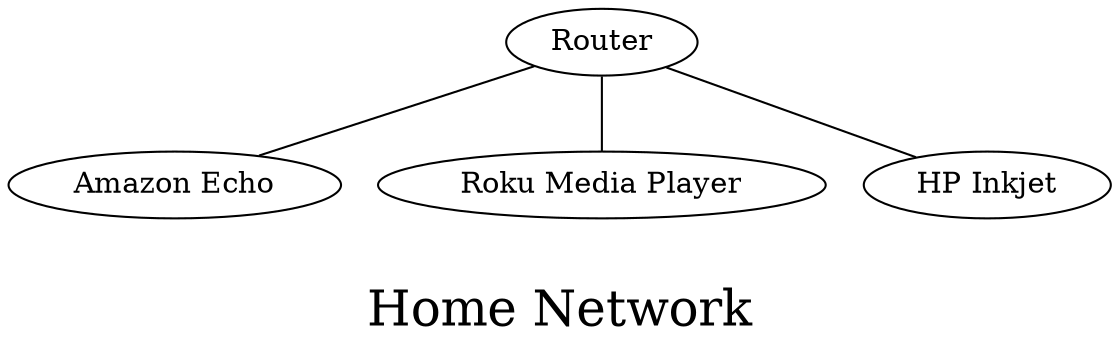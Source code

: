 /*****
Home Network
*****/

graph G {
  graph [splines=true overlap=false]
  node  [shape=ellipse, width=0.3, height=0.3]
  1 [label="Router"];
  2 [label="Amazon Echo"];
  3 [label="Roku Media Player"];
  4 [label="HP Inkjet"];
  1 -- 2;
  1 -- 3;
  1 -- 4;
  label = "\nHome Network\n";  fontsize=24;
}
